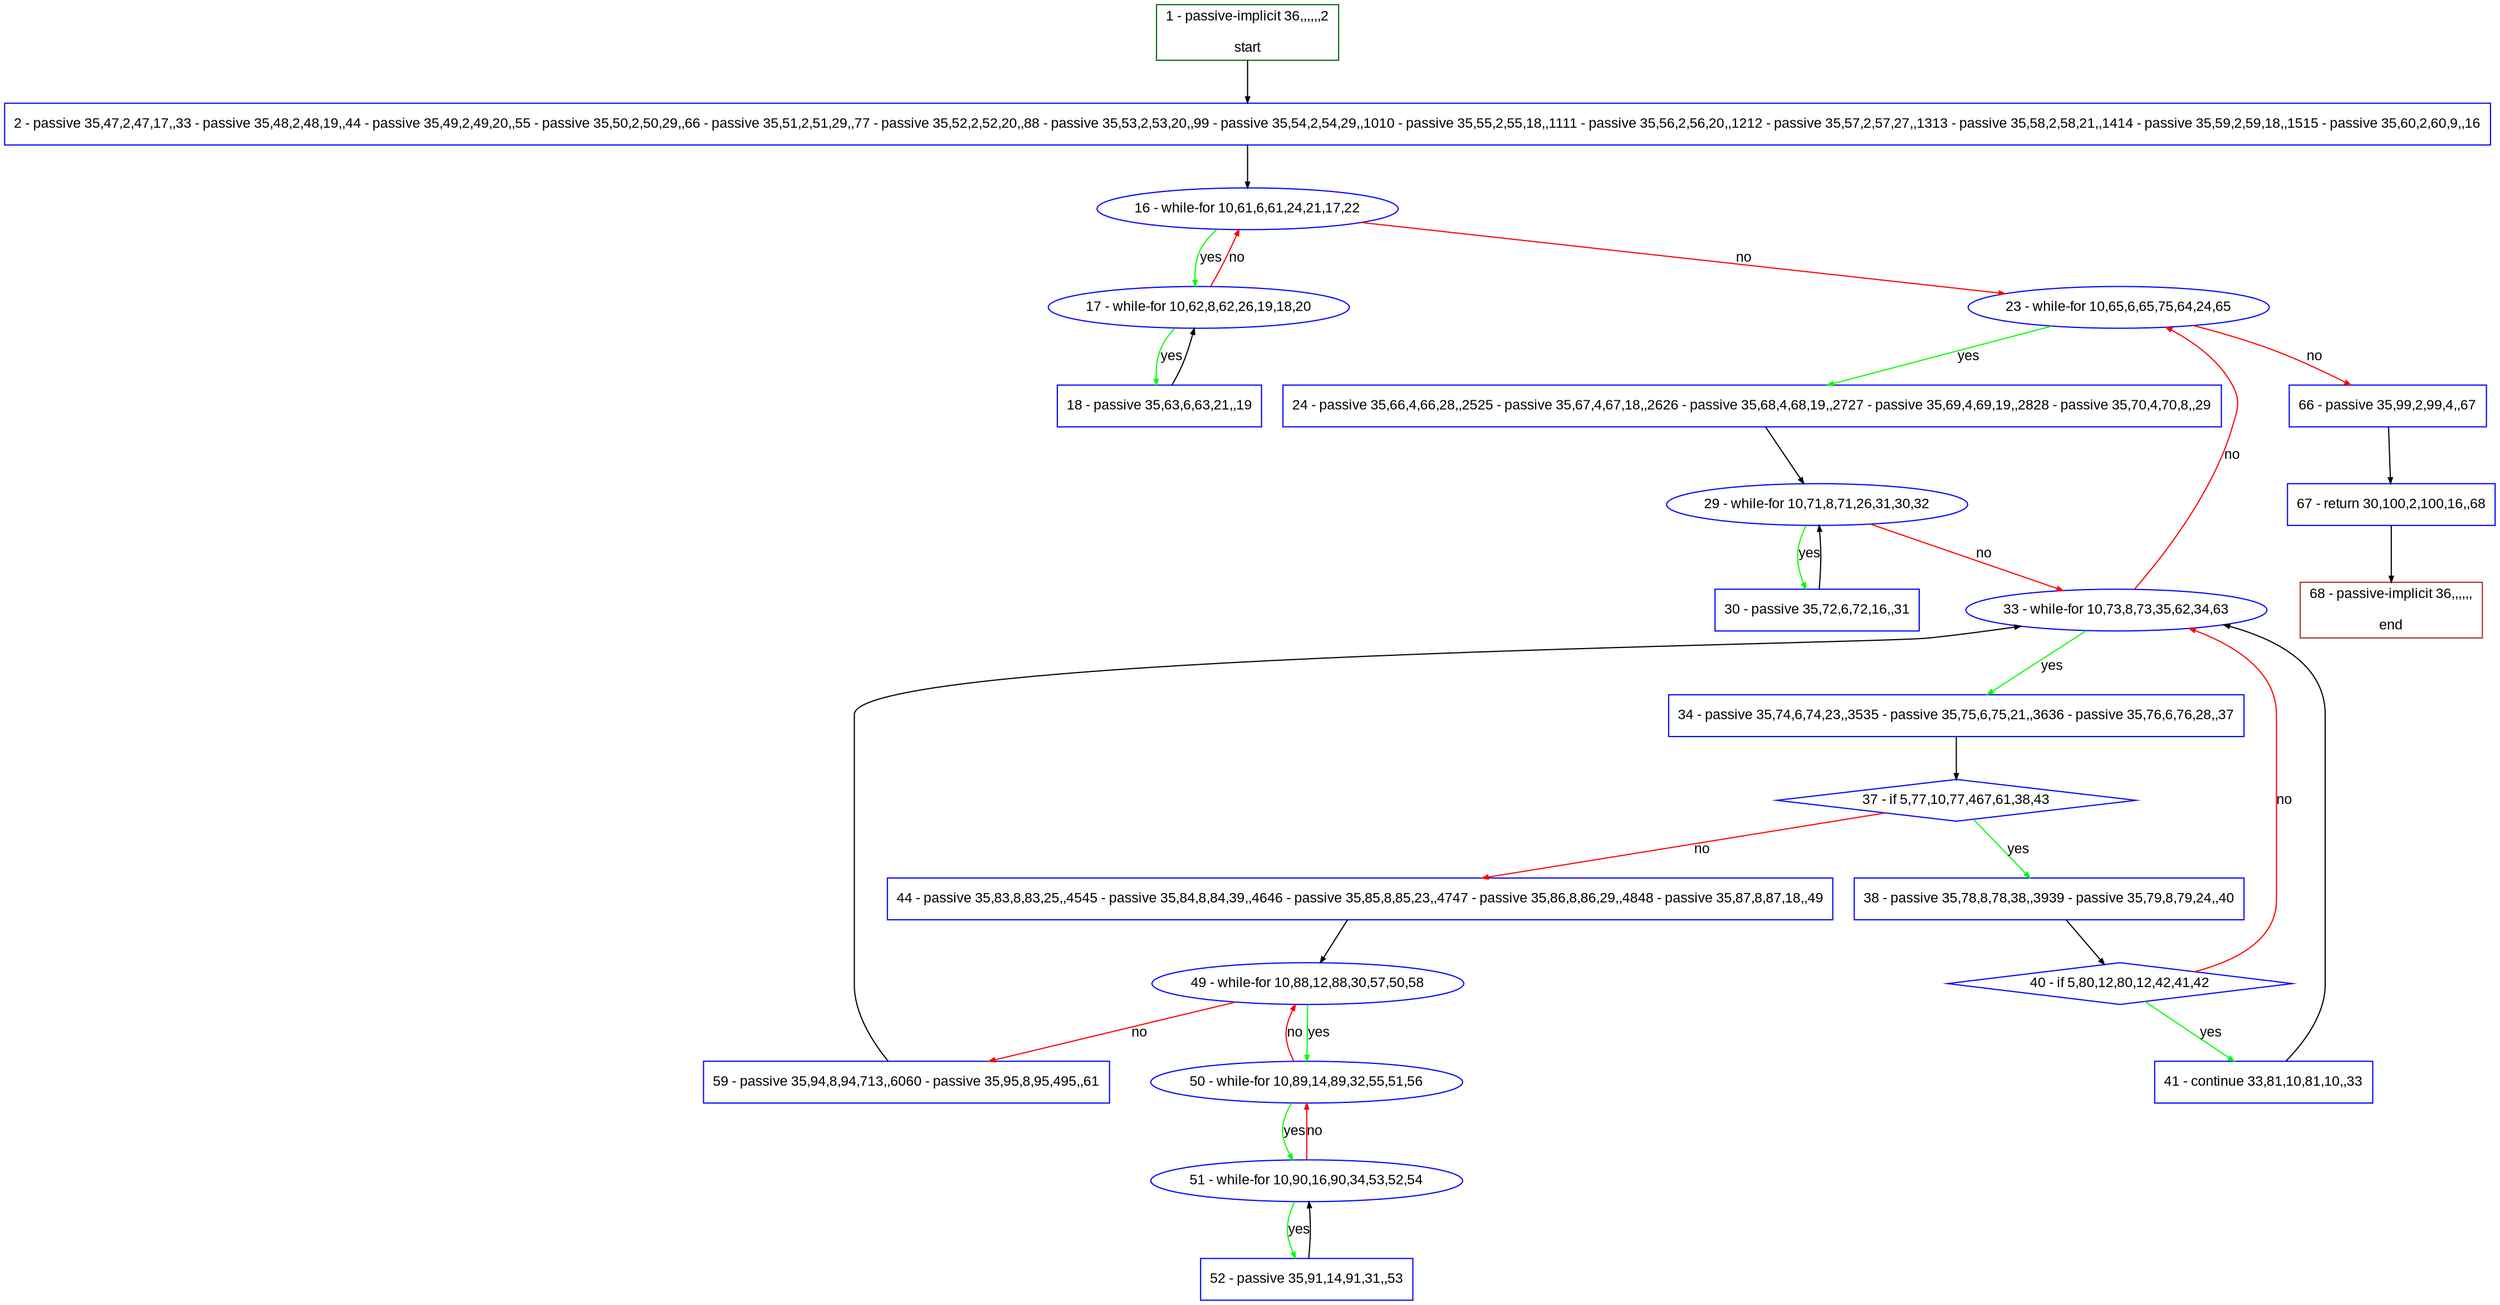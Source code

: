 digraph "" {
  graph [pack="true", label="", fontsize="12", packmode="clust", fontname="Arial", fillcolor="#FFFFCC", bgcolor="white", style="rounded,filled", compound="true"];
  node [node_initialized="no", label="", color="grey", fontsize="12", fillcolor="white", fontname="Arial", style="filled", shape="rectangle", compound="true", fixedsize="false"];
  edge [fontcolor="black", arrowhead="normal", arrowtail="none", arrowsize="0.5", ltail="", label="", color="black", fontsize="12", lhead="", fontname="Arial", dir="forward", compound="true"];
  __N1 [label="2 - passive 35,47,2,47,17,,33 - passive 35,48,2,48,19,,44 - passive 35,49,2,49,20,,55 - passive 35,50,2,50,29,,66 - passive 35,51,2,51,29,,77 - passive 35,52,2,52,20,,88 - passive 35,53,2,53,20,,99 - passive 35,54,2,54,29,,1010 - passive 35,55,2,55,18,,1111 - passive 35,56,2,56,20,,1212 - passive 35,57,2,57,27,,1313 - passive 35,58,2,58,21,,1414 - passive 35,59,2,59,18,,1515 - passive 35,60,2,60,9,,16", color="#0000ff", fillcolor="#ffffff", style="filled", shape="box"];
  __N2 [label="1 - passive-implicit 36,,,,,,2\n\nstart", color="#006400", fillcolor="#ffffff", style="filled", shape="box"];
  __N3 [label="16 - while-for 10,61,6,61,24,21,17,22", color="#0000ff", fillcolor="#ffffff", style="filled", shape="oval"];
  __N4 [label="17 - while-for 10,62,8,62,26,19,18,20", color="#0000ff", fillcolor="#ffffff", style="filled", shape="oval"];
  __N5 [label="23 - while-for 10,65,6,65,75,64,24,65", color="#0000ff", fillcolor="#ffffff", style="filled", shape="oval"];
  __N6 [label="18 - passive 35,63,6,63,21,,19", color="#0000ff", fillcolor="#ffffff", style="filled", shape="box"];
  __N7 [label="24 - passive 35,66,4,66,28,,2525 - passive 35,67,4,67,18,,2626 - passive 35,68,4,68,19,,2727 - passive 35,69,4,69,19,,2828 - passive 35,70,4,70,8,,29", color="#0000ff", fillcolor="#ffffff", style="filled", shape="box"];
  __N8 [label="66 - passive 35,99,2,99,4,,67", color="#0000ff", fillcolor="#ffffff", style="filled", shape="box"];
  __N9 [label="29 - while-for 10,71,8,71,26,31,30,32", color="#0000ff", fillcolor="#ffffff", style="filled", shape="oval"];
  __N10 [label="30 - passive 35,72,6,72,16,,31", color="#0000ff", fillcolor="#ffffff", style="filled", shape="box"];
  __N11 [label="33 - while-for 10,73,8,73,35,62,34,63", color="#0000ff", fillcolor="#ffffff", style="filled", shape="oval"];
  __N12 [label="34 - passive 35,74,6,74,23,,3535 - passive 35,75,6,75,21,,3636 - passive 35,76,6,76,28,,37", color="#0000ff", fillcolor="#ffffff", style="filled", shape="box"];
  __N13 [label="37 - if 5,77,10,77,467,61,38,43", color="#0000ff", fillcolor="#ffffff", style="filled", shape="diamond"];
  __N14 [label="38 - passive 35,78,8,78,38,,3939 - passive 35,79,8,79,24,,40", color="#0000ff", fillcolor="#ffffff", style="filled", shape="box"];
  __N15 [label="44 - passive 35,83,8,83,25,,4545 - passive 35,84,8,84,39,,4646 - passive 35,85,8,85,23,,4747 - passive 35,86,8,86,29,,4848 - passive 35,87,8,87,18,,49", color="#0000ff", fillcolor="#ffffff", style="filled", shape="box"];
  __N16 [label="40 - if 5,80,12,80,12,42,41,42", color="#0000ff", fillcolor="#ffffff", style="filled", shape="diamond"];
  __N17 [label="41 - continue 33,81,10,81,10,,33", color="#0000ff", fillcolor="#ffffff", style="filled", shape="box"];
  __N18 [label="49 - while-for 10,88,12,88,30,57,50,58", color="#0000ff", fillcolor="#ffffff", style="filled", shape="oval"];
  __N19 [label="50 - while-for 10,89,14,89,32,55,51,56", color="#0000ff", fillcolor="#ffffff", style="filled", shape="oval"];
  __N20 [label="59 - passive 35,94,8,94,713,,6060 - passive 35,95,8,95,495,,61", color="#0000ff", fillcolor="#ffffff", style="filled", shape="box"];
  __N21 [label="51 - while-for 10,90,16,90,34,53,52,54", color="#0000ff", fillcolor="#ffffff", style="filled", shape="oval"];
  __N22 [label="52 - passive 35,91,14,91,31,,53", color="#0000ff", fillcolor="#ffffff", style="filled", shape="box"];
  __N23 [label="67 - return 30,100,2,100,16,,68", color="#0000ff", fillcolor="#ffffff", style="filled", shape="box"];
  __N24 [label="68 - passive-implicit 36,,,,,,\n\nend", color="#a52a2a", fillcolor="#ffffff", style="filled", shape="box"];
  __N2 -> __N1 [arrowhead="normal", arrowtail="none", color="#000000", label="", dir="forward"];
  __N1 -> __N3 [arrowhead="normal", arrowtail="none", color="#000000", label="", dir="forward"];
  __N3 -> __N4 [arrowhead="normal", arrowtail="none", color="#00ff00", label="yes", dir="forward"];
  __N4 -> __N3 [arrowhead="normal", arrowtail="none", color="#ff0000", label="no", dir="forward"];
  __N3 -> __N5 [arrowhead="normal", arrowtail="none", color="#ff0000", label="no", dir="forward"];
  __N4 -> __N6 [arrowhead="normal", arrowtail="none", color="#00ff00", label="yes", dir="forward"];
  __N6 -> __N4 [arrowhead="normal", arrowtail="none", color="#000000", label="", dir="forward"];
  __N5 -> __N7 [arrowhead="normal", arrowtail="none", color="#00ff00", label="yes", dir="forward"];
  __N5 -> __N8 [arrowhead="normal", arrowtail="none", color="#ff0000", label="no", dir="forward"];
  __N7 -> __N9 [arrowhead="normal", arrowtail="none", color="#000000", label="", dir="forward"];
  __N9 -> __N10 [arrowhead="normal", arrowtail="none", color="#00ff00", label="yes", dir="forward"];
  __N10 -> __N9 [arrowhead="normal", arrowtail="none", color="#000000", label="", dir="forward"];
  __N9 -> __N11 [arrowhead="normal", arrowtail="none", color="#ff0000", label="no", dir="forward"];
  __N11 -> __N5 [arrowhead="normal", arrowtail="none", color="#ff0000", label="no", dir="forward"];
  __N11 -> __N12 [arrowhead="normal", arrowtail="none", color="#00ff00", label="yes", dir="forward"];
  __N12 -> __N13 [arrowhead="normal", arrowtail="none", color="#000000", label="", dir="forward"];
  __N13 -> __N14 [arrowhead="normal", arrowtail="none", color="#00ff00", label="yes", dir="forward"];
  __N13 -> __N15 [arrowhead="normal", arrowtail="none", color="#ff0000", label="no", dir="forward"];
  __N14 -> __N16 [arrowhead="normal", arrowtail="none", color="#000000", label="", dir="forward"];
  __N16 -> __N11 [arrowhead="normal", arrowtail="none", color="#ff0000", label="no", dir="forward"];
  __N16 -> __N17 [arrowhead="normal", arrowtail="none", color="#00ff00", label="yes", dir="forward"];
  __N17 -> __N11 [arrowhead="normal", arrowtail="none", color="#000000", label="", dir="forward"];
  __N15 -> __N18 [arrowhead="normal", arrowtail="none", color="#000000", label="", dir="forward"];
  __N18 -> __N19 [arrowhead="normal", arrowtail="none", color="#00ff00", label="yes", dir="forward"];
  __N19 -> __N18 [arrowhead="normal", arrowtail="none", color="#ff0000", label="no", dir="forward"];
  __N18 -> __N20 [arrowhead="normal", arrowtail="none", color="#ff0000", label="no", dir="forward"];
  __N19 -> __N21 [arrowhead="normal", arrowtail="none", color="#00ff00", label="yes", dir="forward"];
  __N21 -> __N19 [arrowhead="normal", arrowtail="none", color="#ff0000", label="no", dir="forward"];
  __N21 -> __N22 [arrowhead="normal", arrowtail="none", color="#00ff00", label="yes", dir="forward"];
  __N22 -> __N21 [arrowhead="normal", arrowtail="none", color="#000000", label="", dir="forward"];
  __N20 -> __N11 [arrowhead="normal", arrowtail="none", color="#000000", label="", dir="forward"];
  __N8 -> __N23 [arrowhead="normal", arrowtail="none", color="#000000", label="", dir="forward"];
  __N23 -> __N24 [arrowhead="normal", arrowtail="none", color="#000000", label="", dir="forward"];
}
